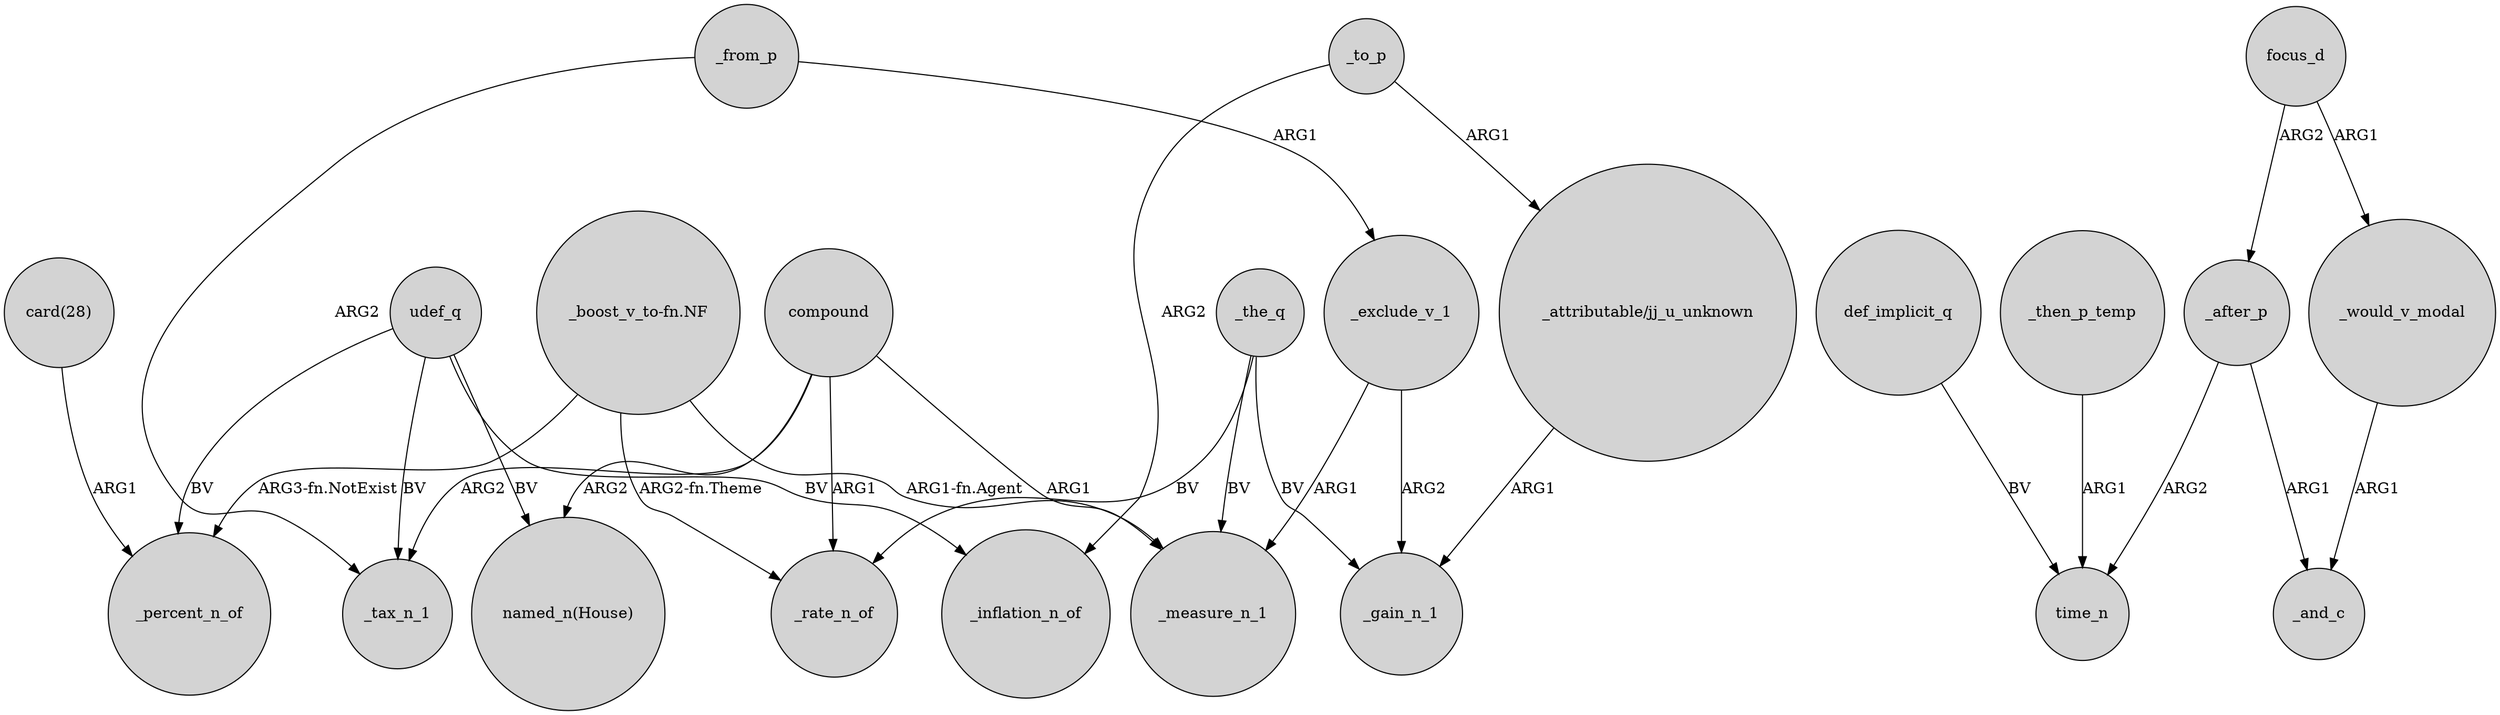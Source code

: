 digraph {
	node [shape=circle style=filled]
	udef_q -> "named_n(House)" [label=BV]
	"_boost_v_to-fn.NF" -> _measure_n_1 [label="ARG1-fn.Agent"]
	"card(28)" -> _percent_n_of [label=ARG1]
	_the_q -> _measure_n_1 [label=BV]
	udef_q -> _inflation_n_of [label=BV]
	_would_v_modal -> _and_c [label=ARG1]
	_to_p -> "_attributable/jj_u_unknown" [label=ARG1]
	focus_d -> _after_p [label=ARG2]
	_after_p -> _and_c [label=ARG1]
	_from_p -> _tax_n_1 [label=ARG2]
	def_implicit_q -> time_n [label=BV]
	_to_p -> _inflation_n_of [label=ARG2]
	_after_p -> time_n [label=ARG2]
	"_attributable/jj_u_unknown" -> _gain_n_1 [label=ARG1]
	compound -> _rate_n_of [label=ARG1]
	_the_q -> _rate_n_of [label=BV]
	_then_p_temp -> time_n [label=ARG1]
	_exclude_v_1 -> _gain_n_1 [label=ARG2]
	_the_q -> _gain_n_1 [label=BV]
	compound -> _measure_n_1 [label=ARG1]
	udef_q -> _tax_n_1 [label=BV]
	compound -> "named_n(House)" [label=ARG2]
	"_boost_v_to-fn.NF" -> _rate_n_of [label="ARG2-fn.Theme"]
	_exclude_v_1 -> _measure_n_1 [label=ARG1]
	"_boost_v_to-fn.NF" -> _percent_n_of [label="ARG3-fn.NotExist"]
	udef_q -> _percent_n_of [label=BV]
	compound -> _tax_n_1 [label=ARG2]
	focus_d -> _would_v_modal [label=ARG1]
	_from_p -> _exclude_v_1 [label=ARG1]
}
